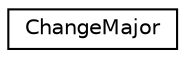 digraph "Graphical Class Hierarchy"
{
  edge [fontname="Helvetica",fontsize="10",labelfontname="Helvetica",labelfontsize="10"];
  node [fontname="Helvetica",fontsize="10",shape=record];
  rankdir="LR";
  Node0 [label="ChangeMajor",height=0.2,width=0.4,color="black", fillcolor="white", style="filled",URL="$classChangeMajor.html"];
}
